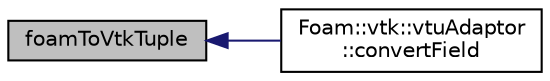 digraph "foamToVtkTuple"
{
  bgcolor="transparent";
  edge [fontname="Helvetica",fontsize="10",labelfontname="Helvetica",labelfontsize="10"];
  node [fontname="Helvetica",fontsize="10",shape=record];
  rankdir="LR";
  Node1 [label="foamToVtkTuple",height=0.2,width=0.4,color="black", fillcolor="grey75", style="filled" fontcolor="black"];
  Node1 -> Node2 [dir="back",color="midnightblue",fontsize="10",style="solid",fontname="Helvetica"];
  Node2 [label="Foam::vtk::vtuAdaptor\l::convertField",height=0.2,width=0.4,color="black",URL="$classFoam_1_1vtk_1_1vtuAdaptor.html#a4a913ab655232b4c708a9690ae8ba9c5",tooltip="Convert internal volume field (CellData) "];
}
